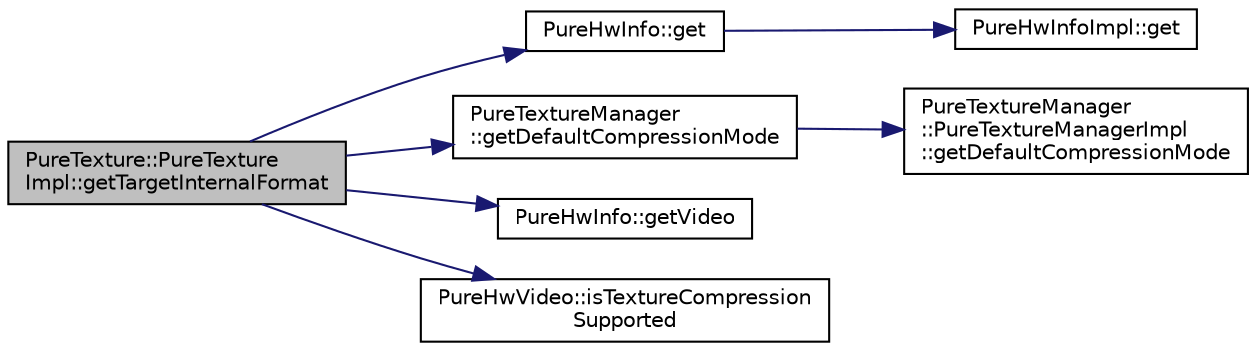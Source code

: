 digraph "PureTexture::PureTextureImpl::getTargetInternalFormat"
{
 // LATEX_PDF_SIZE
  edge [fontname="Helvetica",fontsize="10",labelfontname="Helvetica",labelfontsize="10"];
  node [fontname="Helvetica",fontsize="10",shape=record];
  rankdir="LR";
  Node1 [label="PureTexture::PureTexture\lImpl::getTargetInternalFormat",height=0.2,width=0.4,color="black", fillcolor="grey75", style="filled", fontcolor="black",tooltip="Figures out the target internal format."];
  Node1 -> Node2 [color="midnightblue",fontsize="10",style="solid",fontname="Helvetica"];
  Node2 [label="PureHwInfo::get",height=0.2,width=0.4,color="black", fillcolor="white", style="filled",URL="$class_pure_hw_info.html#a5d801d548489e9f6c9a3485b8979af3f",tooltip="Gets the singleton instance."];
  Node2 -> Node3 [color="midnightblue",fontsize="10",style="solid",fontname="Helvetica"];
  Node3 [label="PureHwInfoImpl::get",height=0.2,width=0.4,color="black", fillcolor="white", style="filled",URL="$class_pure_hw_info_impl.html#a54faedd6ce3a5750139d457f4a8a22f2",tooltip="Gets the singleton instance."];
  Node1 -> Node4 [color="midnightblue",fontsize="10",style="solid",fontname="Helvetica"];
  Node4 [label="PureTextureManager\l::getDefaultCompressionMode",height=0.2,width=0.4,color="black", fillcolor="white", style="filled",URL="$class_pure_texture_manager.html#a3a2bc6cd6a7458d84e45dc50541b48ba",tooltip="Gets the default texture compression mode."];
  Node4 -> Node5 [color="midnightblue",fontsize="10",style="solid",fontname="Helvetica"];
  Node5 [label="PureTextureManager\l::PureTextureManagerImpl\l::getDefaultCompressionMode",height=0.2,width=0.4,color="black", fillcolor="white", style="filled",URL="$class_pure_texture_manager_1_1_pure_texture_manager_impl.html#ae7528446479b38cc716970c5c9a43b69",tooltip=" "];
  Node1 -> Node6 [color="midnightblue",fontsize="10",style="solid",fontname="Helvetica"];
  Node6 [label="PureHwInfo::getVideo",height=0.2,width=0.4,color="black", fillcolor="white", style="filled",URL="$class_pure_hw_info.html#ae5af3af096158489b5c4e4354c64a336",tooltip="Gives access to PureHwVideo instance."];
  Node1 -> Node7 [color="midnightblue",fontsize="10",style="solid",fontname="Helvetica"];
  Node7 [label="PureHwVideo::isTextureCompression\lSupported",height=0.2,width=0.4,color="black", fillcolor="white", style="filled",URL="$class_pure_hw_video.html#a75c9d5fe0d9248783f0f8eaffa21c3e8",tooltip="Gets whether texture compression is supported or not."];
}
